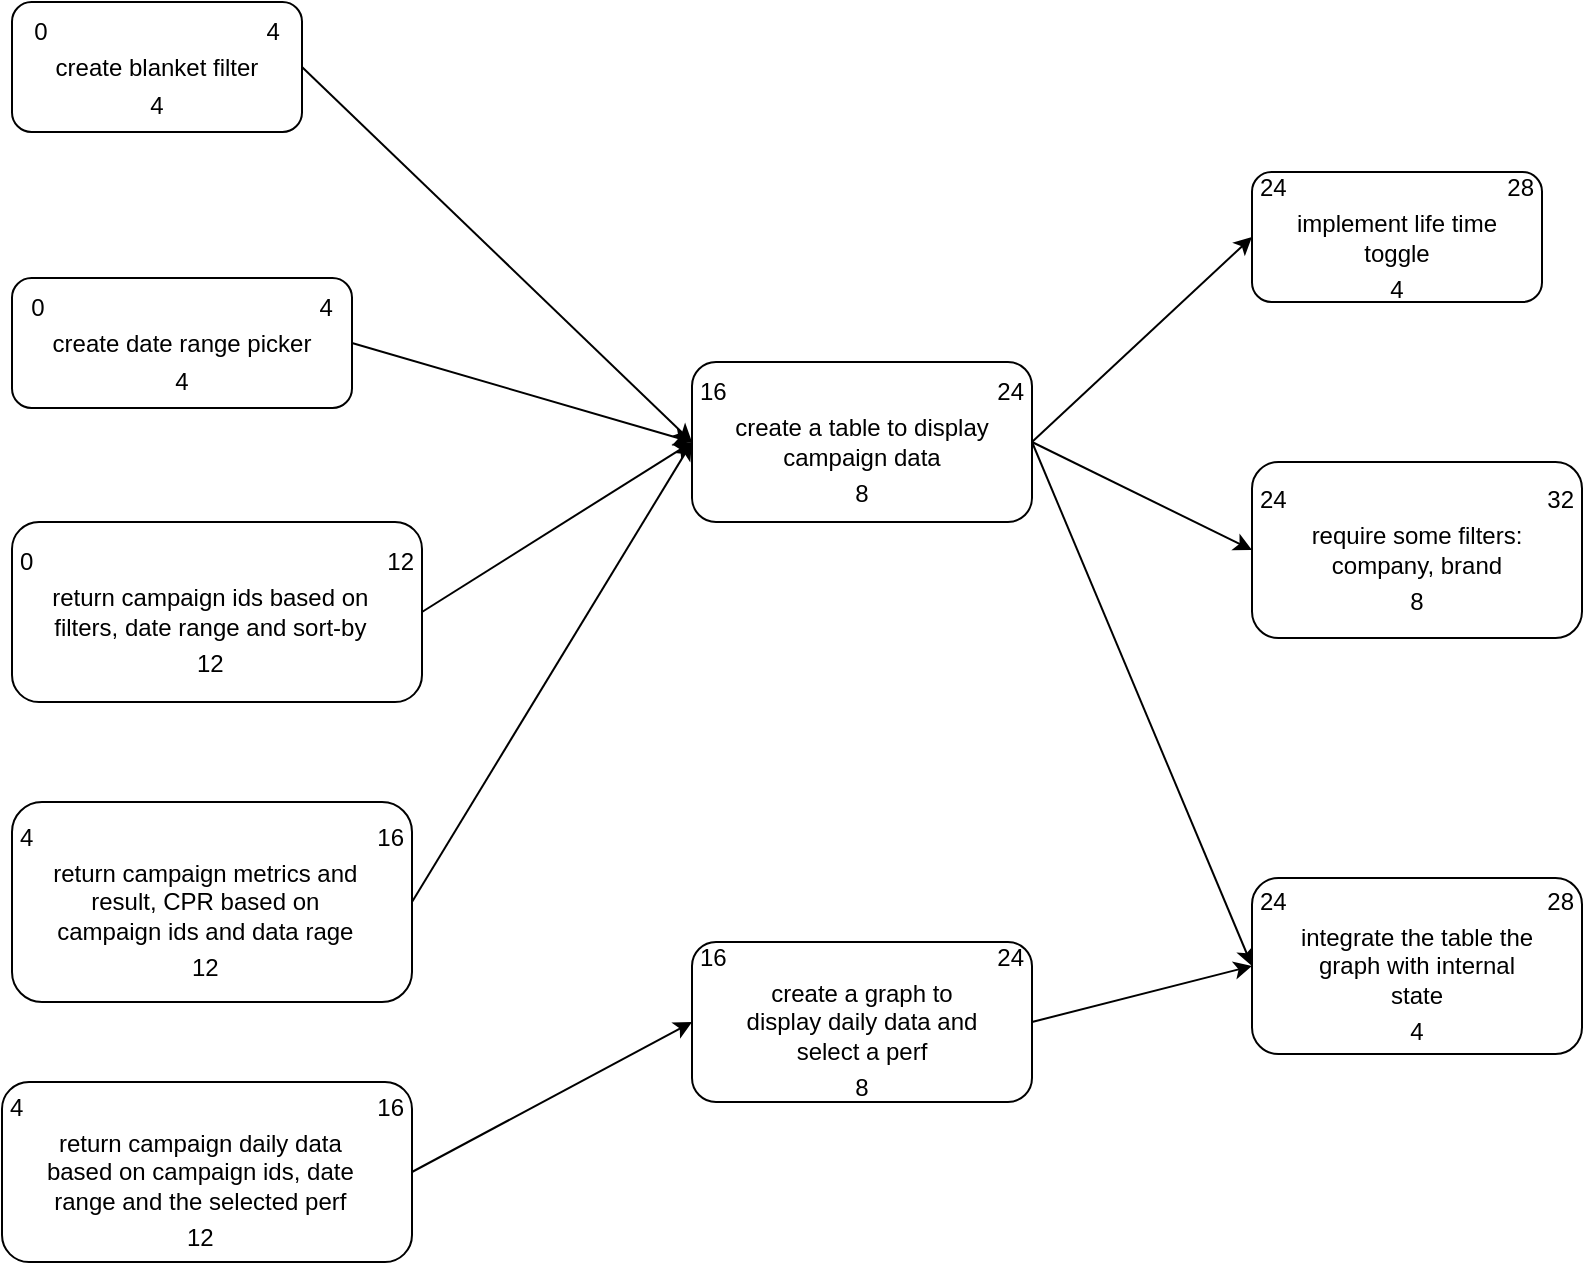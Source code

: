 <mxfile version="12.0.2" type="github" pages="1"><diagram id="wcPwf61IlofIj1SPeGoB" name="Page-1"><mxGraphModel dx="1356" dy="705" grid="1" gridSize="10" guides="1" tooltips="1" connect="1" arrows="1" fold="1" page="1" pageScale="1" pageWidth="850" pageHeight="1100" math="0" shadow="0"><root><mxCell id="0"/><mxCell id="1" parent="0"/><mxCell id="z0LClyLE_hd_wA6Aee72-8" style="rounded=0;orthogonalLoop=1;jettySize=auto;html=1;entryX=0;entryY=0.5;entryDx=0;entryDy=0;exitX=1;exitY=0.5;exitDx=0;exitDy=0;" edge="1" parent="1" source="z0LClyLE_hd_wA6Aee72-24" target="z0LClyLE_hd_wA6Aee72-6"><mxGeometry relative="1" as="geometry"><mxPoint x="140" y="160" as="sourcePoint"/></mxGeometry></mxCell><mxCell id="z0LClyLE_hd_wA6Aee72-9" style="edgeStyle=none;rounded=0;orthogonalLoop=1;jettySize=auto;html=1;entryX=0;entryY=0.5;entryDx=0;entryDy=0;exitX=1;exitY=0.5;exitDx=0;exitDy=0;" edge="1" parent="1" source="z0LClyLE_hd_wA6Aee72-23" target="z0LClyLE_hd_wA6Aee72-6"><mxGeometry relative="1" as="geometry"><mxPoint x="290" y="340" as="targetPoint"/><mxPoint x="170" y="296.981" as="sourcePoint"/></mxGeometry></mxCell><mxCell id="z0LClyLE_hd_wA6Aee72-10" style="edgeStyle=none;rounded=0;orthogonalLoop=1;jettySize=auto;html=1;entryX=0;entryY=0.5;entryDx=0;entryDy=0;exitX=1;exitY=0.5;exitDx=0;exitDy=0;" edge="1" parent="1" source="z0LClyLE_hd_wA6Aee72-21" target="z0LClyLE_hd_wA6Aee72-6"><mxGeometry relative="1" as="geometry"><mxPoint x="190" y="425" as="sourcePoint"/></mxGeometry></mxCell><mxCell id="z0LClyLE_hd_wA6Aee72-11" style="edgeStyle=none;rounded=0;orthogonalLoop=1;jettySize=auto;html=1;entryX=0;entryY=0.5;entryDx=0;entryDy=0;exitX=1;exitY=0.5;exitDx=0;exitDy=0;" edge="1" parent="1" source="z0LClyLE_hd_wA6Aee72-4" target="z0LClyLE_hd_wA6Aee72-6"><mxGeometry relative="1" as="geometry"><mxPoint x="290" y="340" as="targetPoint"/></mxGeometry></mxCell><mxCell id="z0LClyLE_hd_wA6Aee72-4" value="&lt;div&gt;&lt;table&gt;&lt;tbody&gt;&lt;tr&gt;&lt;td&gt;4&lt;/td&gt;&lt;td&gt;&lt;br&gt;&lt;/td&gt;&lt;td&gt;16&lt;/td&gt;&lt;/tr&gt;&lt;tr&gt;&lt;td&gt;&lt;br&gt;&lt;/td&gt;&lt;td&gt;return campaign metrics and result, CPR based on campaign ids and data rage&lt;br&gt;&lt;/td&gt;&lt;td&gt;&lt;br&gt;&lt;/td&gt;&lt;/tr&gt;&lt;tr&gt;&lt;td&gt;&lt;br&gt;&lt;/td&gt;&lt;td&gt;12&lt;/td&gt;&lt;td&gt;&lt;br&gt;&lt;/td&gt;&lt;/tr&gt;&lt;/tbody&gt;&lt;/table&gt;&lt;/div&gt;" style="rounded=1;whiteSpace=wrap;html=1;align=center;" vertex="1" parent="1"><mxGeometry x="20" y="530" width="200" height="100" as="geometry"/></mxCell><mxCell id="z0LClyLE_hd_wA6Aee72-13" style="edgeStyle=none;rounded=0;orthogonalLoop=1;jettySize=auto;html=1;entryX=0;entryY=0.5;entryDx=0;entryDy=0;exitX=1;exitY=0.5;exitDx=0;exitDy=0;" edge="1" parent="1" source="z0LClyLE_hd_wA6Aee72-22" target="z0LClyLE_hd_wA6Aee72-26"><mxGeometry relative="1" as="geometry"><mxPoint x="200" y="715" as="sourcePoint"/><mxPoint x="370" y="715" as="targetPoint"/></mxGeometry></mxCell><mxCell id="z0LClyLE_hd_wA6Aee72-15" style="edgeStyle=none;rounded=0;orthogonalLoop=1;jettySize=auto;html=1;entryX=0;entryY=0.5;entryDx=0;entryDy=0;exitX=1;exitY=0.5;exitDx=0;exitDy=0;" edge="1" parent="1" source="z0LClyLE_hd_wA6Aee72-6" target="z0LClyLE_hd_wA6Aee72-27"><mxGeometry relative="1" as="geometry"><mxPoint x="670" y="270" as="targetPoint"/></mxGeometry></mxCell><mxCell id="z0LClyLE_hd_wA6Aee72-18" style="edgeStyle=none;rounded=0;orthogonalLoop=1;jettySize=auto;html=1;entryX=0;entryY=0.5;entryDx=0;entryDy=0;exitX=1;exitY=0.5;exitDx=0;exitDy=0;" edge="1" parent="1" source="z0LClyLE_hd_wA6Aee72-6" target="z0LClyLE_hd_wA6Aee72-29"><mxGeometry relative="1" as="geometry"><mxPoint x="670" y="590" as="targetPoint"/></mxGeometry></mxCell><mxCell id="z0LClyLE_hd_wA6Aee72-20" style="edgeStyle=none;rounded=0;orthogonalLoop=1;jettySize=auto;html=1;entryX=0;entryY=0.5;entryDx=0;entryDy=0;exitX=1;exitY=0.5;exitDx=0;exitDy=0;" edge="1" parent="1" source="z0LClyLE_hd_wA6Aee72-6" target="z0LClyLE_hd_wA6Aee72-28"><mxGeometry relative="1" as="geometry"><mxPoint x="670" y="425" as="targetPoint"/></mxGeometry></mxCell><mxCell id="z0LClyLE_hd_wA6Aee72-6" value="&lt;table&gt;&lt;tbody&gt;&lt;tr&gt;&lt;td&gt;16&lt;/td&gt;&lt;td&gt;&lt;br&gt;&lt;/td&gt;&lt;td&gt;24&lt;/td&gt;&lt;/tr&gt;&lt;tr&gt;&lt;td&gt;&lt;br&gt;&lt;/td&gt;&lt;td&gt;create a table to display campaign data&lt;br&gt;&lt;/td&gt;&lt;td&gt;&lt;br&gt;&lt;/td&gt;&lt;/tr&gt;&lt;tr&gt;&lt;td&gt;&lt;br&gt;&lt;/td&gt;&lt;td&gt;8&lt;/td&gt;&lt;td&gt;&lt;br&gt;&lt;/td&gt;&lt;/tr&gt;&lt;/tbody&gt;&lt;/table&gt;" style="rounded=1;whiteSpace=wrap;html=1;" vertex="1" parent="1"><mxGeometry x="360" y="310" width="170" height="80" as="geometry"/></mxCell><mxCell id="z0LClyLE_hd_wA6Aee72-17" style="edgeStyle=none;rounded=0;orthogonalLoop=1;jettySize=auto;html=1;entryX=0;entryY=0.5;entryDx=0;entryDy=0;exitX=1;exitY=0.5;exitDx=0;exitDy=0;" edge="1" parent="1" source="z0LClyLE_hd_wA6Aee72-26" target="z0LClyLE_hd_wA6Aee72-29"><mxGeometry relative="1" as="geometry"><mxPoint x="555" y="715" as="sourcePoint"/><mxPoint x="670" y="590" as="targetPoint"/></mxGeometry></mxCell><mxCell id="z0LClyLE_hd_wA6Aee72-21" value="&lt;table&gt;&lt;tbody&gt;&lt;tr&gt;&lt;td&gt;0&lt;/td&gt;&lt;td&gt;&lt;br&gt;&lt;/td&gt;&lt;td&gt;12&lt;/td&gt;&lt;/tr&gt;&lt;tr&gt;&lt;td&gt;&lt;br&gt;&lt;/td&gt;&lt;td&gt;return campaign ids based on filters, date range and sort-by&lt;br&gt;&lt;/td&gt;&lt;td&gt;&lt;br&gt;&lt;/td&gt;&lt;/tr&gt;&lt;tr&gt;&lt;td&gt;&lt;br&gt;&lt;/td&gt;&lt;td&gt;12&lt;/td&gt;&lt;td&gt;&lt;br&gt;&lt;/td&gt;&lt;/tr&gt;&lt;/tbody&gt;&lt;/table&gt;" style="rounded=1;whiteSpace=wrap;html=1;align=center;" vertex="1" parent="1"><mxGeometry x="20" y="390" width="205" height="90" as="geometry"/></mxCell><mxCell id="z0LClyLE_hd_wA6Aee72-22" value="&lt;div&gt;&lt;table&gt;&lt;tbody&gt;&lt;tr&gt;&lt;td&gt;4&lt;/td&gt;&lt;td&gt;&lt;br&gt;&lt;/td&gt;&lt;td&gt;16&lt;/td&gt;&lt;/tr&gt;&lt;tr&gt;&lt;td&gt;&lt;br&gt;&lt;/td&gt;&lt;td&gt;return campaign daily data based on campaign ids, date range and the selected perf&lt;br&gt;&lt;/td&gt;&lt;td&gt;&lt;br&gt;&lt;/td&gt;&lt;/tr&gt;&lt;tr&gt;&lt;td&gt;&lt;br&gt;&lt;/td&gt;&lt;td&gt;12&lt;/td&gt;&lt;td&gt;&lt;br&gt;&lt;/td&gt;&lt;/tr&gt;&lt;/tbody&gt;&lt;/table&gt;&lt;/div&gt;" style="rounded=1;whiteSpace=wrap;html=1;align=center;" vertex="1" parent="1"><mxGeometry x="15" y="670" width="205" height="90" as="geometry"/></mxCell><mxCell id="z0LClyLE_hd_wA6Aee72-23" value="&lt;table&gt;&lt;tbody&gt;&lt;tr&gt;&lt;td&gt;0&lt;/td&gt;&lt;td&gt;&lt;br&gt;&lt;/td&gt;&lt;td&gt;4&lt;/td&gt;&lt;/tr&gt;&lt;tr&gt;&lt;td&gt;&lt;br&gt;&lt;/td&gt;&lt;td&gt;create date range picker&lt;br&gt;&lt;/td&gt;&lt;td&gt;&lt;br&gt;&lt;/td&gt;&lt;/tr&gt;&lt;tr&gt;&lt;td&gt;&lt;br&gt;&lt;/td&gt;&lt;td&gt;4&lt;/td&gt;&lt;td&gt;&lt;br&gt;&lt;/td&gt;&lt;/tr&gt;&lt;/tbody&gt;&lt;/table&gt;" style="rounded=1;whiteSpace=wrap;html=1;align=center;" vertex="1" parent="1"><mxGeometry x="20" y="268" width="170" height="65" as="geometry"/></mxCell><mxCell id="z0LClyLE_hd_wA6Aee72-24" value="&lt;table&gt;&lt;tbody&gt;&lt;tr&gt;&lt;td&gt;0&lt;/td&gt;&lt;td&gt;&lt;br&gt;&lt;/td&gt;&lt;td&gt;4&lt;/td&gt;&lt;/tr&gt;&lt;tr&gt;&lt;td&gt;&lt;br&gt;&lt;/td&gt;&lt;td&gt;create blanket filter&lt;br&gt;&lt;/td&gt;&lt;td&gt;&lt;br&gt;&lt;/td&gt;&lt;/tr&gt;&lt;tr&gt;&lt;td&gt;&lt;br&gt;&lt;/td&gt;&lt;td&gt;4&lt;/td&gt;&lt;td&gt;&lt;br&gt;&lt;/td&gt;&lt;/tr&gt;&lt;/tbody&gt;&lt;/table&gt;" style="rounded=1;whiteSpace=wrap;html=1;align=center;" vertex="1" parent="1"><mxGeometry x="20" y="130" width="145" height="65" as="geometry"/></mxCell><mxCell id="z0LClyLE_hd_wA6Aee72-26" value="&lt;table&gt;&lt;tbody&gt;&lt;tr&gt;&lt;td&gt;16&lt;/td&gt;&lt;td&gt;&lt;br&gt;&lt;/td&gt;&lt;td&gt;24&lt;/td&gt;&lt;/tr&gt;&lt;tr&gt;&lt;td&gt;&lt;br&gt;&lt;/td&gt;&lt;td&gt;create a graph to display daily data and select a perf&lt;br&gt;&lt;/td&gt;&lt;td&gt;&lt;br&gt;&lt;/td&gt;&lt;/tr&gt;&lt;tr&gt;&lt;td&gt;&lt;br&gt;&lt;/td&gt;&lt;td&gt;8&lt;/td&gt;&lt;td&gt;&lt;br&gt;&lt;/td&gt;&lt;/tr&gt;&lt;/tbody&gt;&lt;/table&gt;" style="rounded=1;whiteSpace=wrap;html=1;" vertex="1" parent="1"><mxGeometry x="360" y="600" width="170" height="80" as="geometry"/></mxCell><mxCell id="z0LClyLE_hd_wA6Aee72-27" value="&lt;table&gt;&lt;tbody&gt;&lt;tr&gt;&lt;td&gt;24&lt;/td&gt;&lt;td&gt;&lt;br&gt;&lt;/td&gt;&lt;td&gt;28&lt;/td&gt;&lt;/tr&gt;&lt;tr&gt;&lt;td&gt;&lt;br&gt;&lt;/td&gt;&lt;td&gt;implement life time toggle&lt;br&gt;&lt;/td&gt;&lt;td&gt;&lt;br&gt;&lt;/td&gt;&lt;/tr&gt;&lt;tr&gt;&lt;td&gt;&lt;br&gt;&lt;/td&gt;&lt;td&gt;4&lt;/td&gt;&lt;td&gt;&lt;br&gt;&lt;/td&gt;&lt;/tr&gt;&lt;/tbody&gt;&lt;/table&gt;" style="rounded=1;whiteSpace=wrap;html=1;align=center;" vertex="1" parent="1"><mxGeometry x="640" y="215" width="145" height="65" as="geometry"/></mxCell><mxCell id="z0LClyLE_hd_wA6Aee72-28" value="&lt;table&gt;&lt;tbody&gt;&lt;tr&gt;&lt;td&gt;24&lt;/td&gt;&lt;td&gt;&lt;br&gt;&lt;/td&gt;&lt;td&gt;32&lt;/td&gt;&lt;/tr&gt;&lt;tr&gt;&lt;td&gt;&lt;br&gt;&lt;/td&gt;&lt;td&gt;require some filters: company, brand&lt;br&gt;&lt;/td&gt;&lt;td&gt;&lt;br&gt;&lt;/td&gt;&lt;/tr&gt;&lt;tr&gt;&lt;td&gt;&lt;br&gt;&lt;/td&gt;&lt;td&gt;8&lt;/td&gt;&lt;td&gt;&lt;br&gt;&lt;/td&gt;&lt;/tr&gt;&lt;/tbody&gt;&lt;/table&gt;" style="rounded=1;whiteSpace=wrap;html=1;align=center;" vertex="1" parent="1"><mxGeometry x="640" y="360" width="165" height="88" as="geometry"/></mxCell><mxCell id="z0LClyLE_hd_wA6Aee72-29" value="&lt;table&gt;&lt;tbody&gt;&lt;tr&gt;&lt;td&gt;24&lt;/td&gt;&lt;td&gt;&lt;br&gt;&lt;/td&gt;&lt;td&gt;28&lt;/td&gt;&lt;/tr&gt;&lt;tr&gt;&lt;td&gt;&lt;br&gt;&lt;/td&gt;&lt;td&gt;integrate the table the graph with internal state&lt;br&gt;&lt;/td&gt;&lt;td&gt;&lt;br&gt;&lt;/td&gt;&lt;/tr&gt;&lt;tr&gt;&lt;td&gt;&lt;br&gt;&lt;/td&gt;&lt;td&gt;4&lt;/td&gt;&lt;td&gt;&lt;br&gt;&lt;/td&gt;&lt;/tr&gt;&lt;/tbody&gt;&lt;/table&gt;" style="rounded=1;whiteSpace=wrap;html=1;align=center;" vertex="1" parent="1"><mxGeometry x="640" y="568" width="165" height="88" as="geometry"/></mxCell></root></mxGraphModel></diagram></mxfile>